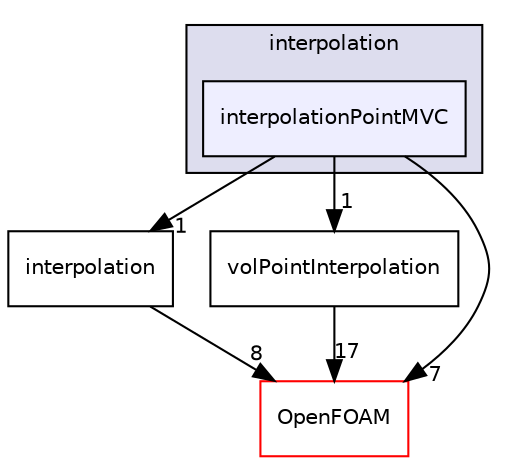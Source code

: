digraph "src/finiteVolume/interpolation/interpolation/interpolationPointMVC" {
  bgcolor=transparent;
  compound=true
  node [ fontsize="10", fontname="Helvetica"];
  edge [ labelfontsize="10", labelfontname="Helvetica"];
  subgraph clusterdir_c993260712d995df6dda7964041544db {
    graph [ bgcolor="#ddddee", pencolor="black", label="interpolation" fontname="Helvetica", fontsize="10", URL="dir_c993260712d995df6dda7964041544db.html"]
  dir_59a3ebb0508c5af69726c155bef2374c [shape=box, label="interpolationPointMVC", style="filled", fillcolor="#eeeeff", pencolor="black", URL="dir_59a3ebb0508c5af69726c155bef2374c.html"];
  }
  dir_2b92f387cff56e995f4a12450fdbcf41 [shape=box label="interpolation" URL="dir_2b92f387cff56e995f4a12450fdbcf41.html"];
  dir_dd9fc39a8f9a2ae23f0e64eaf0f03929 [shape=box label="volPointInterpolation" URL="dir_dd9fc39a8f9a2ae23f0e64eaf0f03929.html"];
  dir_c5473ff19b20e6ec4dfe5c310b3778a8 [shape=box label="OpenFOAM" color="red" URL="dir_c5473ff19b20e6ec4dfe5c310b3778a8.html"];
  dir_2b92f387cff56e995f4a12450fdbcf41->dir_c5473ff19b20e6ec4dfe5c310b3778a8 [headlabel="8", labeldistance=1.5 headhref="dir_001144_001929.html"];
  dir_59a3ebb0508c5af69726c155bef2374c->dir_2b92f387cff56e995f4a12450fdbcf41 [headlabel="1", labeldistance=1.5 headhref="dir_001152_001144.html"];
  dir_59a3ebb0508c5af69726c155bef2374c->dir_dd9fc39a8f9a2ae23f0e64eaf0f03929 [headlabel="1", labeldistance=1.5 headhref="dir_001152_001241.html"];
  dir_59a3ebb0508c5af69726c155bef2374c->dir_c5473ff19b20e6ec4dfe5c310b3778a8 [headlabel="7", labeldistance=1.5 headhref="dir_001152_001929.html"];
  dir_dd9fc39a8f9a2ae23f0e64eaf0f03929->dir_c5473ff19b20e6ec4dfe5c310b3778a8 [headlabel="17", labeldistance=1.5 headhref="dir_001241_001929.html"];
}
